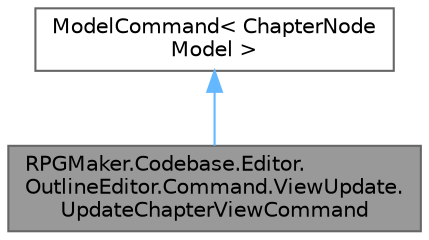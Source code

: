 digraph "RPGMaker.Codebase.Editor.OutlineEditor.Command.ViewUpdate.UpdateChapterViewCommand"
{
 // LATEX_PDF_SIZE
  bgcolor="transparent";
  edge [fontname=Helvetica,fontsize=10,labelfontname=Helvetica,labelfontsize=10];
  node [fontname=Helvetica,fontsize=10,shape=box,height=0.2,width=0.4];
  Node1 [id="Node000001",label="RPGMaker.Codebase.Editor.\lOutlineEditor.Command.ViewUpdate.\lUpdateChapterViewCommand",height=0.2,width=0.4,color="gray40", fillcolor="grey60", style="filled", fontcolor="black",tooltip="😁 更新章ビュー命令"];
  Node2 -> Node1 [id="edge1_Node000001_Node000002",dir="back",color="steelblue1",style="solid",tooltip=" "];
  Node2 [id="Node000002",label="ModelCommand\< ChapterNode\lModel \>",height=0.2,width=0.4,color="gray40", fillcolor="white", style="filled",tooltip=" "];
}
